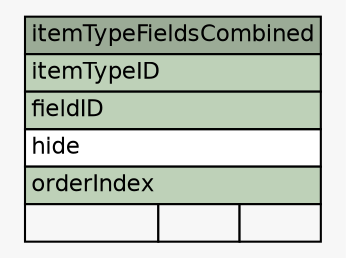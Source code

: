 // dot 2.34.0 on Linux 3.11.6-1-ARCH
// SchemaSpy rev 590
digraph "itemTypeFieldsCombined" {
  graph [
    rankdir="RL"
    bgcolor="#f7f7f7"
    nodesep="0.18"
    ranksep="0.46"
    fontname="Helvetica"
    fontsize="11"
  ];
  node [
    fontname="Helvetica"
    fontsize="11"
    shape="plaintext"
  ];
  edge [
    arrowsize="0.8"
  ];
  "itemTypeFieldsCombined" [
    label=<
    <TABLE BORDER="0" CELLBORDER="1" CELLSPACING="0" BGCOLOR="#ffffff">
      <TR><TD COLSPAN="3" BGCOLOR="#9bab96" ALIGN="CENTER">itemTypeFieldsCombined</TD></TR>
      <TR><TD PORT="itemTypeID" COLSPAN="3" BGCOLOR="#bed1b8" ALIGN="LEFT">itemTypeID</TD></TR>
      <TR><TD PORT="fieldID" COLSPAN="3" BGCOLOR="#bed1b8" ALIGN="LEFT">fieldID</TD></TR>
      <TR><TD PORT="hide" COLSPAN="3" ALIGN="LEFT">hide</TD></TR>
      <TR><TD PORT="orderIndex" COLSPAN="3" BGCOLOR="#bed1b8" ALIGN="LEFT">orderIndex</TD></TR>
      <TR><TD ALIGN="LEFT" BGCOLOR="#f7f7f7">  </TD><TD ALIGN="RIGHT" BGCOLOR="#f7f7f7">  </TD><TD ALIGN="RIGHT" BGCOLOR="#f7f7f7">  </TD></TR>
    </TABLE>>
    URL="tables/itemTypeFieldsCombined.html"
    tooltip="itemTypeFieldsCombined"
  ];
}
